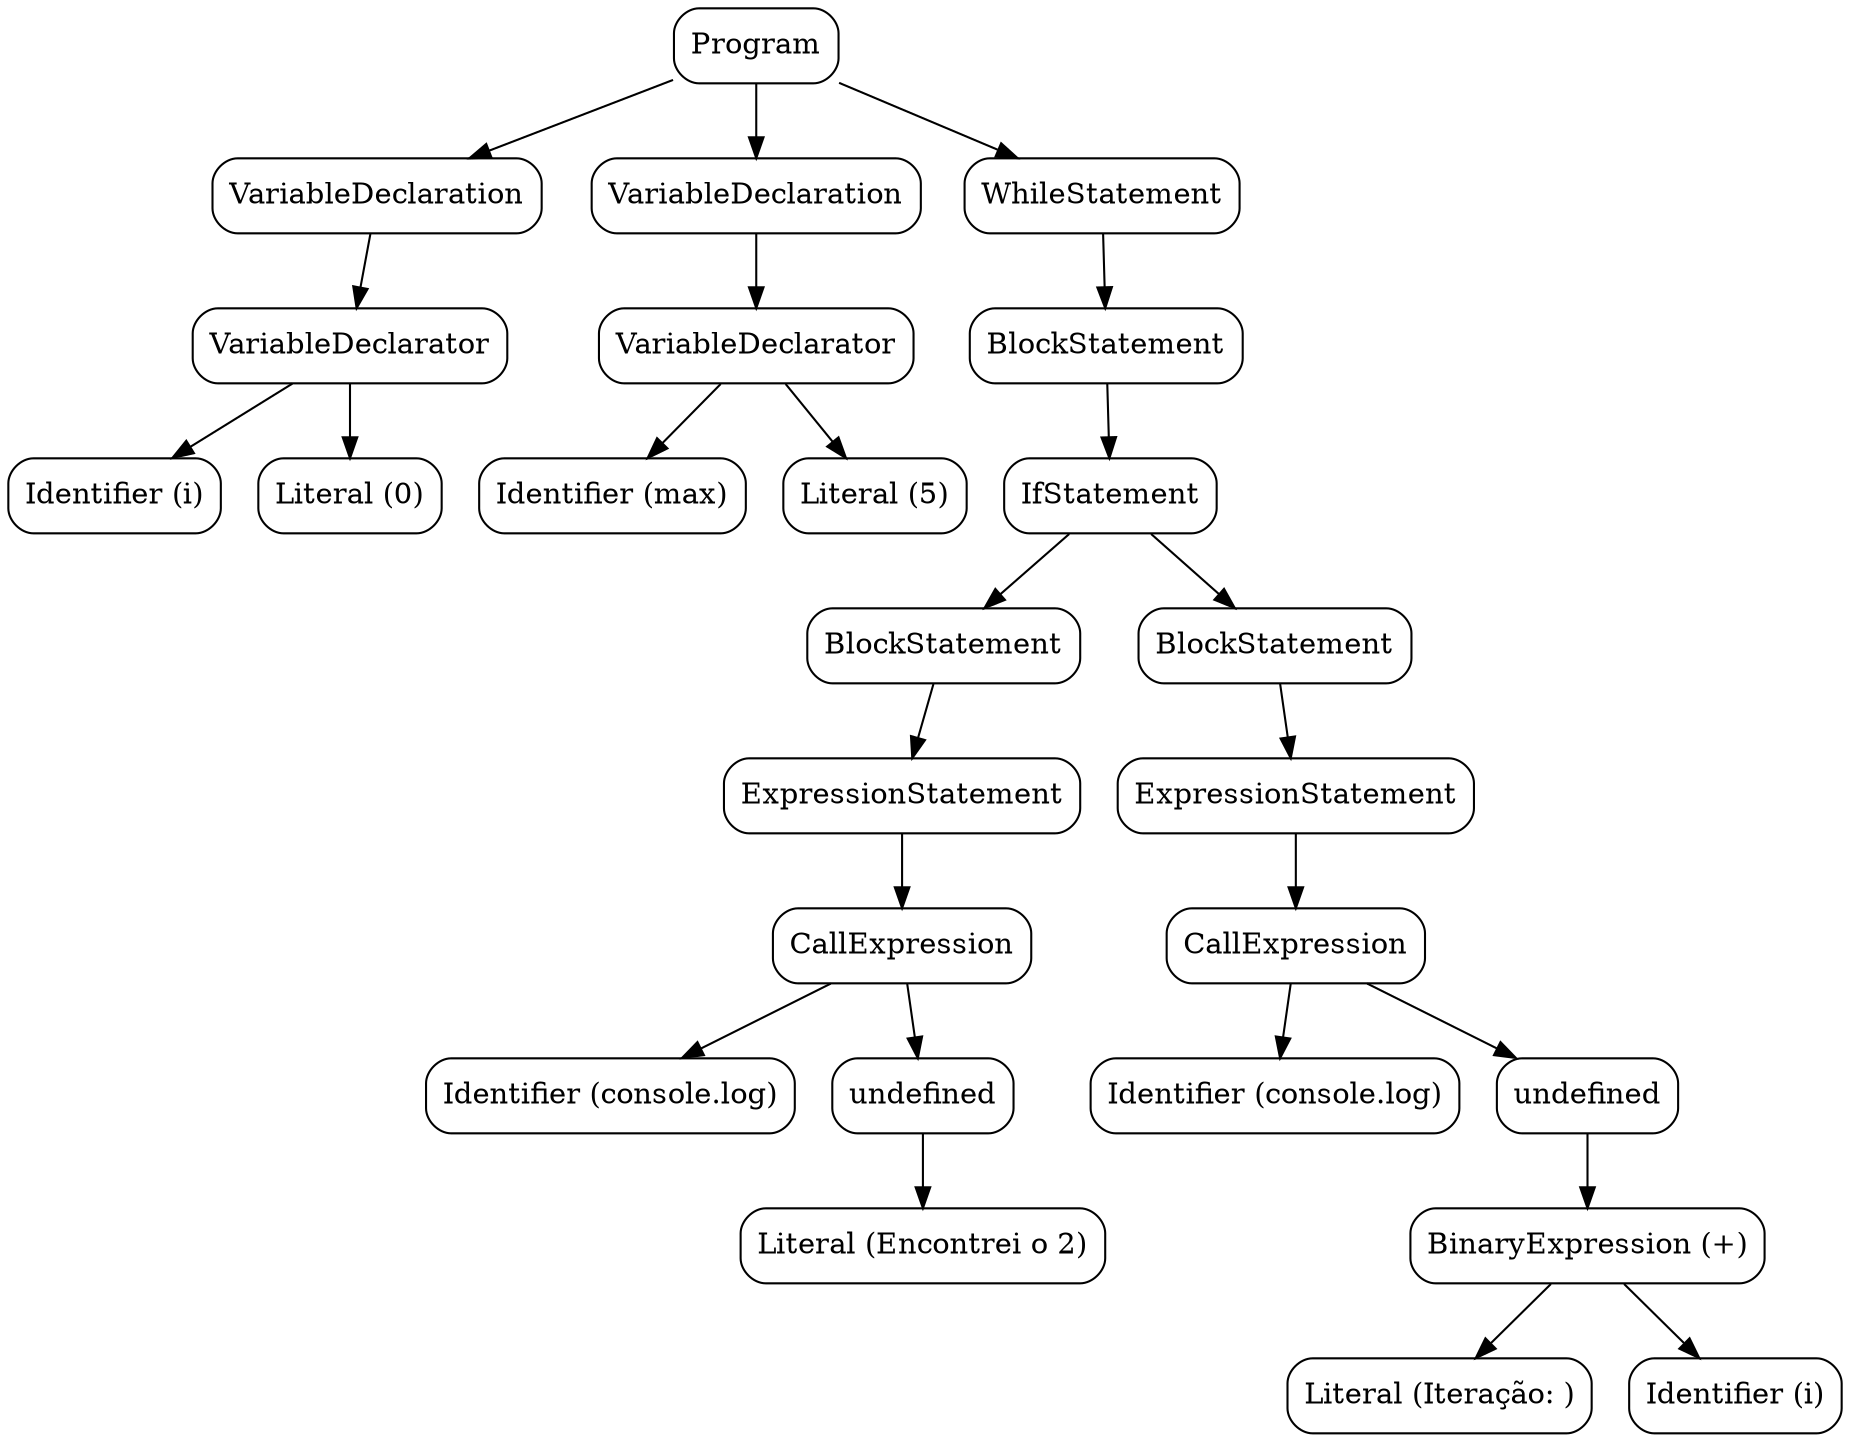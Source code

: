digraph AST {
  node [shape=box, style="rounded"];
  0 [label="Program"];
  1 [label="VariableDeclaration"];
  0 -> 1;
  2 [label="VariableDeclarator"];
  1 -> 2;
  3 [label="Identifier (i)"];
  2 -> 3;
  4 [label="Literal (0)"];
  2 -> 4;
  5 [label="VariableDeclaration"];
  0 -> 5;
  6 [label="VariableDeclarator"];
  5 -> 6;
  7 [label="Identifier (max)"];
  6 -> 7;
  8 [label="Literal (5)"];
  6 -> 8;
  9 [label="WhileStatement"];
  0 -> 9;
  10 [label="BlockStatement"];
  9 -> 10;
  11 [label="IfStatement"];
  10 -> 11;
  12 [label="BlockStatement"];
  11 -> 12;
  13 [label="ExpressionStatement"];
  12 -> 13;
  14 [label="CallExpression"];
  13 -> 14;
  15 [label="Identifier (console.log)"];
  14 -> 15;
  16 [label="undefined"];
  14 -> 16;
  17 [label="Literal (Encontrei o 2)"];
  16 -> 17;
  18 [label="BlockStatement"];
  11 -> 18;
  19 [label="ExpressionStatement"];
  18 -> 19;
  20 [label="CallExpression"];
  19 -> 20;
  21 [label="Identifier (console.log)"];
  20 -> 21;
  22 [label="undefined"];
  20 -> 22;
  23 [label="BinaryExpression (+)"];
  22 -> 23;
  24 [label="Literal (Iteração: )"];
  23 -> 24;
  25 [label="Identifier (i)"];
  23 -> 25;
}